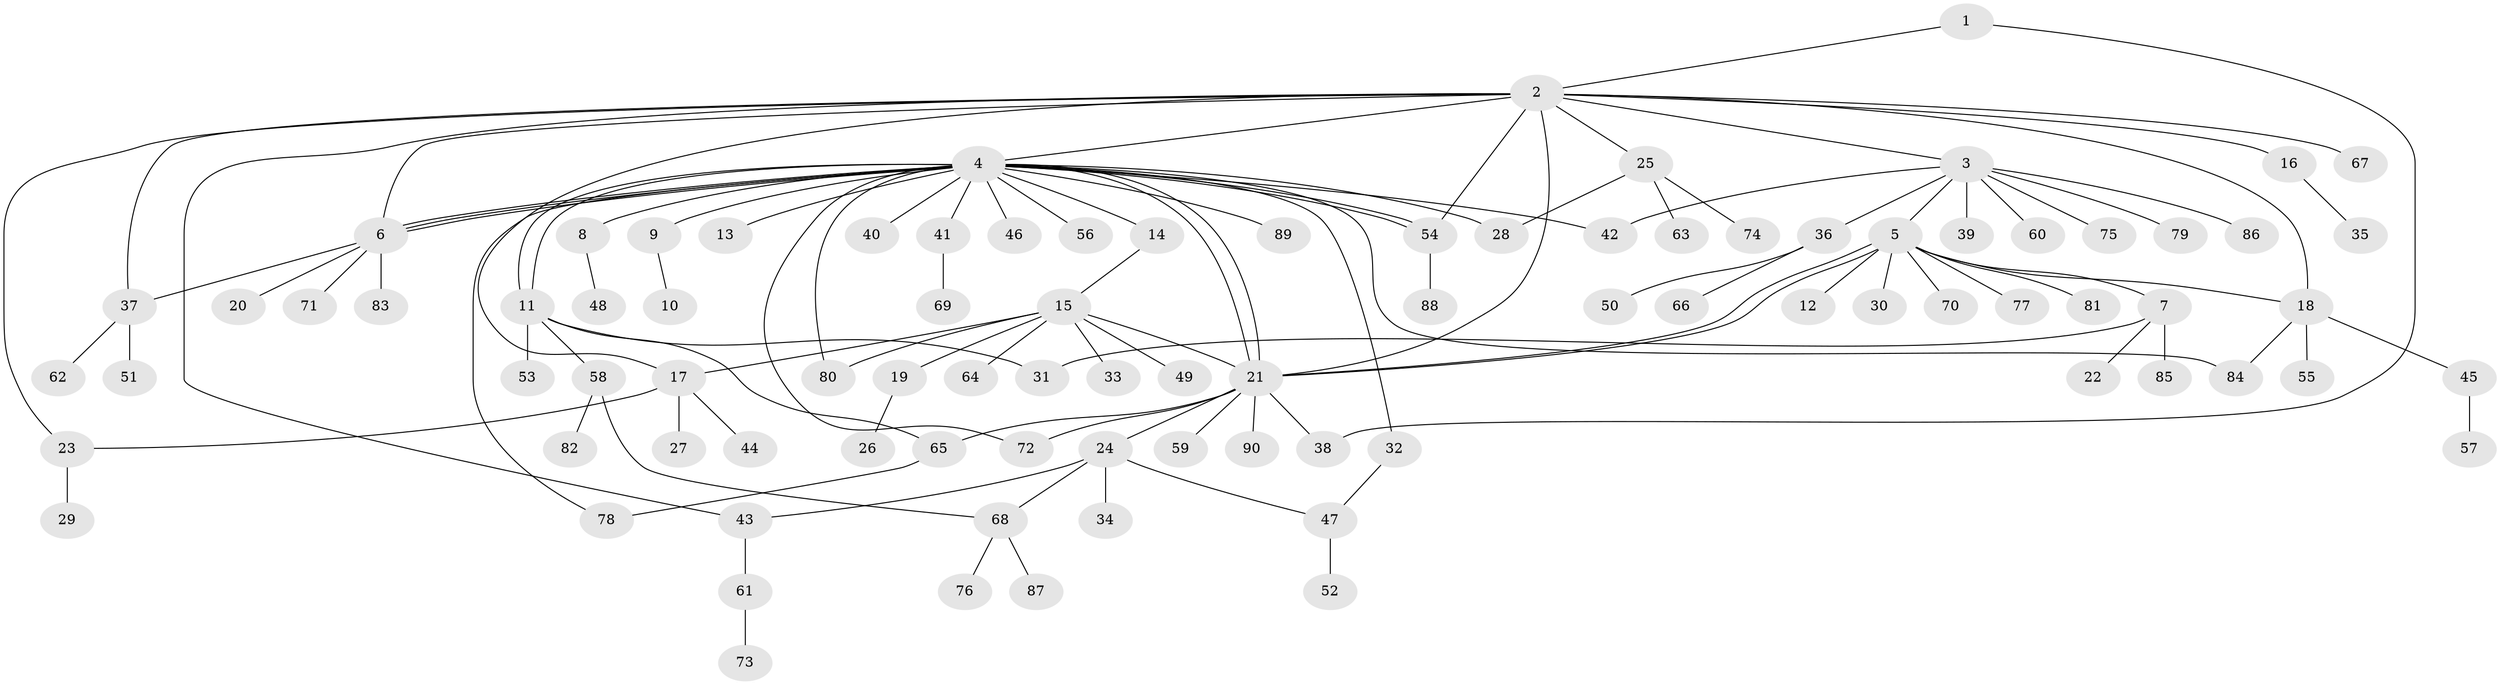 // Generated by graph-tools (version 1.1) at 2025/35/03/09/25 02:35:29]
// undirected, 90 vertices, 116 edges
graph export_dot {
graph [start="1"]
  node [color=gray90,style=filled];
  1;
  2;
  3;
  4;
  5;
  6;
  7;
  8;
  9;
  10;
  11;
  12;
  13;
  14;
  15;
  16;
  17;
  18;
  19;
  20;
  21;
  22;
  23;
  24;
  25;
  26;
  27;
  28;
  29;
  30;
  31;
  32;
  33;
  34;
  35;
  36;
  37;
  38;
  39;
  40;
  41;
  42;
  43;
  44;
  45;
  46;
  47;
  48;
  49;
  50;
  51;
  52;
  53;
  54;
  55;
  56;
  57;
  58;
  59;
  60;
  61;
  62;
  63;
  64;
  65;
  66;
  67;
  68;
  69;
  70;
  71;
  72;
  73;
  74;
  75;
  76;
  77;
  78;
  79;
  80;
  81;
  82;
  83;
  84;
  85;
  86;
  87;
  88;
  89;
  90;
  1 -- 2;
  1 -- 38;
  2 -- 3;
  2 -- 4;
  2 -- 6;
  2 -- 16;
  2 -- 17;
  2 -- 18;
  2 -- 21;
  2 -- 23;
  2 -- 25;
  2 -- 37;
  2 -- 43;
  2 -- 54;
  2 -- 67;
  3 -- 5;
  3 -- 36;
  3 -- 39;
  3 -- 42;
  3 -- 60;
  3 -- 75;
  3 -- 79;
  3 -- 86;
  4 -- 6;
  4 -- 6;
  4 -- 6;
  4 -- 8;
  4 -- 9;
  4 -- 11;
  4 -- 11;
  4 -- 13;
  4 -- 14;
  4 -- 21;
  4 -- 21;
  4 -- 28;
  4 -- 32;
  4 -- 40;
  4 -- 41;
  4 -- 42;
  4 -- 46;
  4 -- 54;
  4 -- 54;
  4 -- 56;
  4 -- 72;
  4 -- 78;
  4 -- 80;
  4 -- 84;
  4 -- 89;
  5 -- 7;
  5 -- 12;
  5 -- 18;
  5 -- 21;
  5 -- 21;
  5 -- 30;
  5 -- 70;
  5 -- 77;
  5 -- 81;
  6 -- 20;
  6 -- 37;
  6 -- 71;
  6 -- 83;
  7 -- 22;
  7 -- 31;
  7 -- 85;
  8 -- 48;
  9 -- 10;
  11 -- 31;
  11 -- 53;
  11 -- 58;
  11 -- 65;
  14 -- 15;
  15 -- 17;
  15 -- 19;
  15 -- 21;
  15 -- 33;
  15 -- 49;
  15 -- 64;
  15 -- 80;
  16 -- 35;
  17 -- 23;
  17 -- 27;
  17 -- 44;
  18 -- 45;
  18 -- 55;
  18 -- 84;
  19 -- 26;
  21 -- 24;
  21 -- 38;
  21 -- 59;
  21 -- 65;
  21 -- 72;
  21 -- 90;
  23 -- 29;
  24 -- 34;
  24 -- 43;
  24 -- 47;
  24 -- 68;
  25 -- 28;
  25 -- 63;
  25 -- 74;
  32 -- 47;
  36 -- 50;
  36 -- 66;
  37 -- 51;
  37 -- 62;
  41 -- 69;
  43 -- 61;
  45 -- 57;
  47 -- 52;
  54 -- 88;
  58 -- 68;
  58 -- 82;
  61 -- 73;
  65 -- 78;
  68 -- 76;
  68 -- 87;
}
